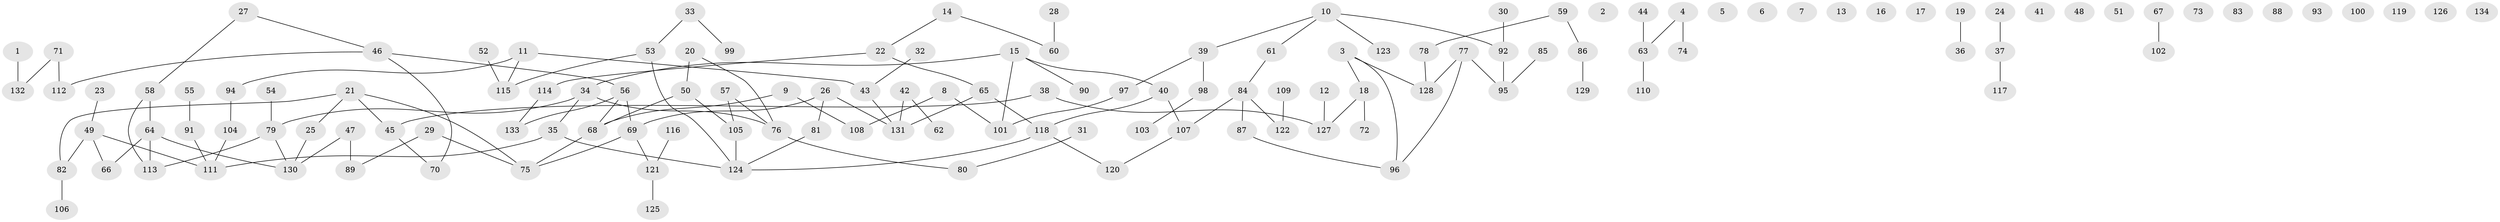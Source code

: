 // Generated by graph-tools (version 1.1) at 2025/33/03/09/25 02:33:58]
// undirected, 134 vertices, 134 edges
graph export_dot {
graph [start="1"]
  node [color=gray90,style=filled];
  1;
  2;
  3;
  4;
  5;
  6;
  7;
  8;
  9;
  10;
  11;
  12;
  13;
  14;
  15;
  16;
  17;
  18;
  19;
  20;
  21;
  22;
  23;
  24;
  25;
  26;
  27;
  28;
  29;
  30;
  31;
  32;
  33;
  34;
  35;
  36;
  37;
  38;
  39;
  40;
  41;
  42;
  43;
  44;
  45;
  46;
  47;
  48;
  49;
  50;
  51;
  52;
  53;
  54;
  55;
  56;
  57;
  58;
  59;
  60;
  61;
  62;
  63;
  64;
  65;
  66;
  67;
  68;
  69;
  70;
  71;
  72;
  73;
  74;
  75;
  76;
  77;
  78;
  79;
  80;
  81;
  82;
  83;
  84;
  85;
  86;
  87;
  88;
  89;
  90;
  91;
  92;
  93;
  94;
  95;
  96;
  97;
  98;
  99;
  100;
  101;
  102;
  103;
  104;
  105;
  106;
  107;
  108;
  109;
  110;
  111;
  112;
  113;
  114;
  115;
  116;
  117;
  118;
  119;
  120;
  121;
  122;
  123;
  124;
  125;
  126;
  127;
  128;
  129;
  130;
  131;
  132;
  133;
  134;
  1 -- 132;
  3 -- 18;
  3 -- 96;
  3 -- 128;
  4 -- 63;
  4 -- 74;
  8 -- 101;
  8 -- 108;
  9 -- 68;
  9 -- 108;
  10 -- 39;
  10 -- 61;
  10 -- 92;
  10 -- 123;
  11 -- 43;
  11 -- 94;
  11 -- 115;
  12 -- 127;
  14 -- 22;
  14 -- 60;
  15 -- 34;
  15 -- 40;
  15 -- 90;
  15 -- 101;
  18 -- 72;
  18 -- 127;
  19 -- 36;
  20 -- 50;
  20 -- 76;
  21 -- 25;
  21 -- 45;
  21 -- 75;
  21 -- 82;
  22 -- 65;
  22 -- 114;
  23 -- 49;
  24 -- 37;
  25 -- 130;
  26 -- 69;
  26 -- 81;
  26 -- 131;
  27 -- 46;
  27 -- 58;
  28 -- 60;
  29 -- 75;
  29 -- 89;
  30 -- 92;
  31 -- 80;
  32 -- 43;
  33 -- 53;
  33 -- 99;
  34 -- 35;
  34 -- 76;
  34 -- 79;
  35 -- 111;
  35 -- 124;
  37 -- 117;
  38 -- 45;
  38 -- 127;
  39 -- 97;
  39 -- 98;
  40 -- 107;
  40 -- 118;
  42 -- 62;
  42 -- 131;
  43 -- 131;
  44 -- 63;
  45 -- 70;
  46 -- 56;
  46 -- 70;
  46 -- 112;
  47 -- 89;
  47 -- 130;
  49 -- 66;
  49 -- 82;
  49 -- 111;
  50 -- 68;
  50 -- 105;
  52 -- 115;
  53 -- 115;
  53 -- 124;
  54 -- 79;
  55 -- 91;
  56 -- 68;
  56 -- 69;
  56 -- 133;
  57 -- 76;
  57 -- 105;
  58 -- 64;
  58 -- 113;
  59 -- 78;
  59 -- 86;
  61 -- 84;
  63 -- 110;
  64 -- 66;
  64 -- 113;
  64 -- 130;
  65 -- 118;
  65 -- 131;
  67 -- 102;
  68 -- 75;
  69 -- 75;
  69 -- 121;
  71 -- 112;
  71 -- 132;
  76 -- 80;
  77 -- 95;
  77 -- 96;
  77 -- 128;
  78 -- 128;
  79 -- 113;
  79 -- 130;
  81 -- 124;
  82 -- 106;
  84 -- 87;
  84 -- 107;
  84 -- 122;
  85 -- 95;
  86 -- 129;
  87 -- 96;
  91 -- 111;
  92 -- 95;
  94 -- 104;
  97 -- 101;
  98 -- 103;
  104 -- 111;
  105 -- 124;
  107 -- 120;
  109 -- 122;
  114 -- 133;
  116 -- 121;
  118 -- 120;
  118 -- 124;
  121 -- 125;
}
